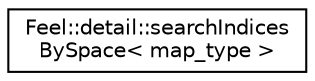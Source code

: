 digraph "Graphical Class Hierarchy"
{
 // LATEX_PDF_SIZE
  edge [fontname="Helvetica",fontsize="10",labelfontname="Helvetica",labelfontsize="10"];
  node [fontname="Helvetica",fontsize="10",shape=record];
  rankdir="LR";
  Node0 [label="Feel::detail::searchIndices\lBySpace\< map_type \>",height=0.2,width=0.4,color="black", fillcolor="white", style="filled",URL="$structFeel_1_1detail_1_1searchIndicesBySpace.html",tooltip=" "];
}
